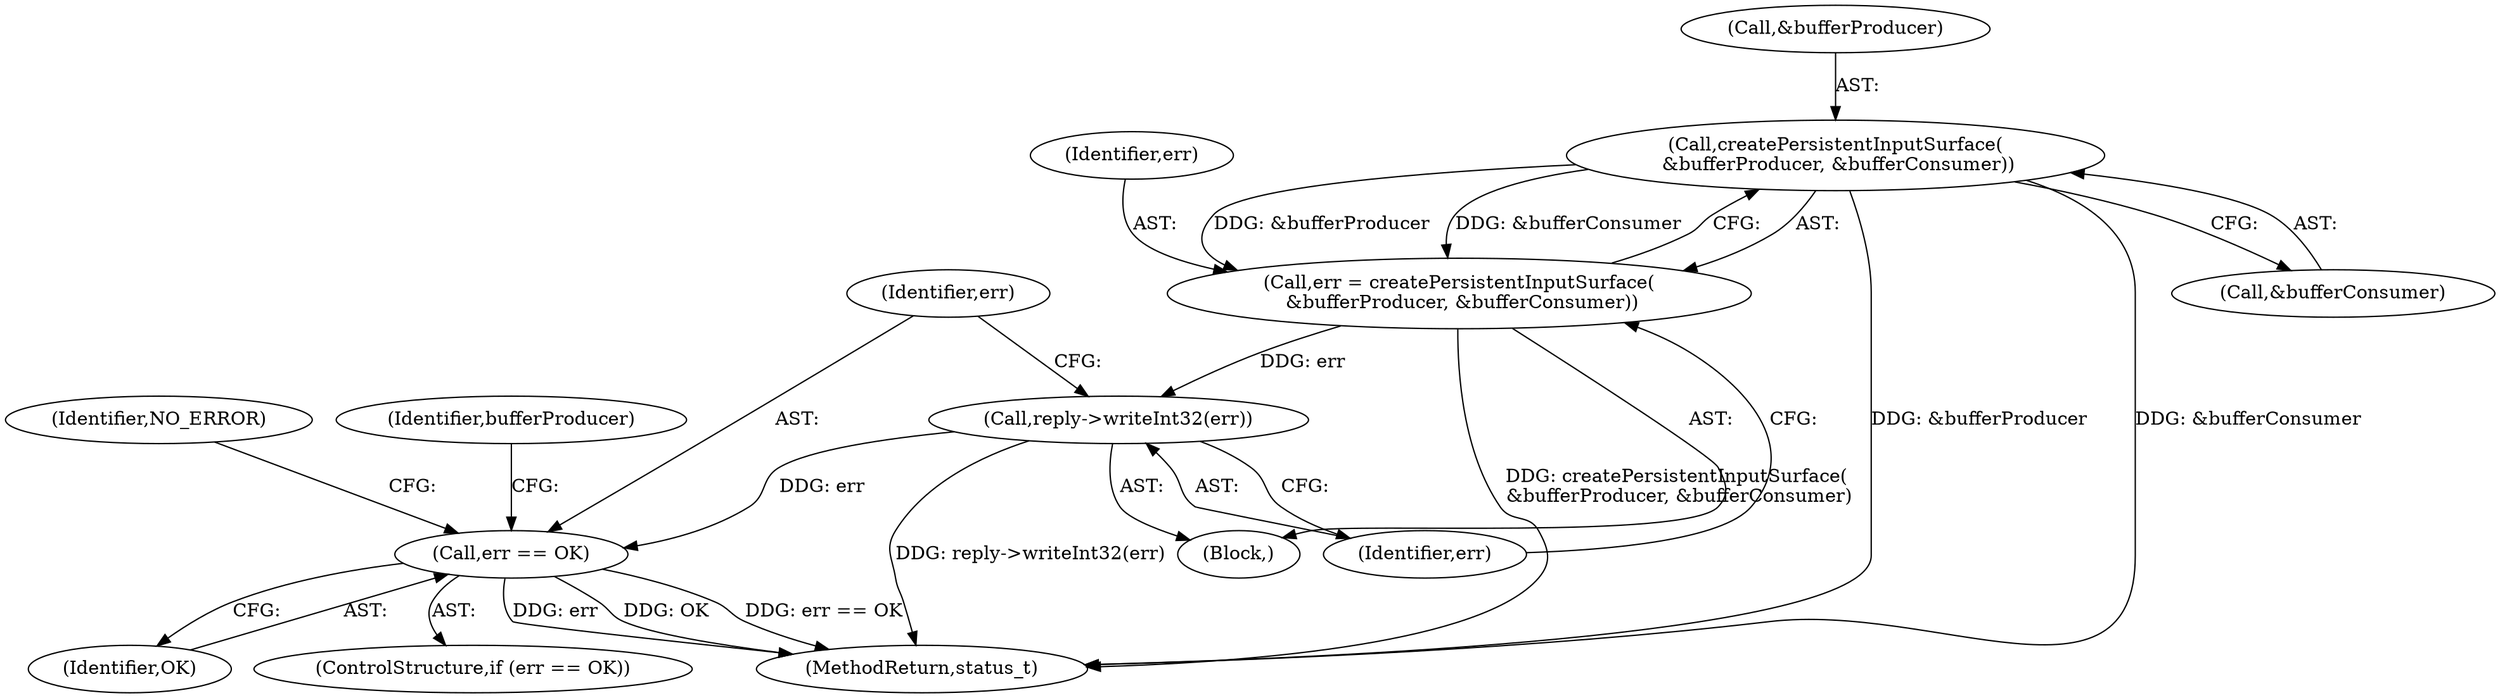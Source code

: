 digraph "0_Android_db829699d3293f254a7387894303451a91278986@API" {
"1000851" [label="(Call,createPersistentInputSurface(\n &bufferProducer, &bufferConsumer))"];
"1000849" [label="(Call,err = createPersistentInputSurface(\n &bufferProducer, &bufferConsumer))"];
"1000856" [label="(Call,reply->writeInt32(err))"];
"1000859" [label="(Call,err == OK)"];
"1000850" [label="(Identifier,err)"];
"1000859" [label="(Call,err == OK)"];
"1000861" [label="(Identifier,OK)"];
"1001353" [label="(MethodReturn,status_t)"];
"1000857" [label="(Identifier,err)"];
"1000870" [label="(Identifier,NO_ERROR)"];
"1000851" [label="(Call,createPersistentInputSurface(\n &bufferProducer, &bufferConsumer))"];
"1000856" [label="(Call,reply->writeInt32(err))"];
"1000852" [label="(Call,&bufferProducer)"];
"1000849" [label="(Call,err = createPersistentInputSurface(\n &bufferProducer, &bufferConsumer))"];
"1000858" [label="(ControlStructure,if (err == OK))"];
"1000865" [label="(Identifier,bufferProducer)"];
"1000841" [label="(Block,)"];
"1000854" [label="(Call,&bufferConsumer)"];
"1000860" [label="(Identifier,err)"];
"1000851" -> "1000849"  [label="AST: "];
"1000851" -> "1000854"  [label="CFG: "];
"1000852" -> "1000851"  [label="AST: "];
"1000854" -> "1000851"  [label="AST: "];
"1000849" -> "1000851"  [label="CFG: "];
"1000851" -> "1001353"  [label="DDG: &bufferProducer"];
"1000851" -> "1001353"  [label="DDG: &bufferConsumer"];
"1000851" -> "1000849"  [label="DDG: &bufferProducer"];
"1000851" -> "1000849"  [label="DDG: &bufferConsumer"];
"1000849" -> "1000841"  [label="AST: "];
"1000850" -> "1000849"  [label="AST: "];
"1000857" -> "1000849"  [label="CFG: "];
"1000849" -> "1001353"  [label="DDG: createPersistentInputSurface(\n &bufferProducer, &bufferConsumer)"];
"1000849" -> "1000856"  [label="DDG: err"];
"1000856" -> "1000841"  [label="AST: "];
"1000856" -> "1000857"  [label="CFG: "];
"1000857" -> "1000856"  [label="AST: "];
"1000860" -> "1000856"  [label="CFG: "];
"1000856" -> "1001353"  [label="DDG: reply->writeInt32(err)"];
"1000856" -> "1000859"  [label="DDG: err"];
"1000859" -> "1000858"  [label="AST: "];
"1000859" -> "1000861"  [label="CFG: "];
"1000860" -> "1000859"  [label="AST: "];
"1000861" -> "1000859"  [label="AST: "];
"1000865" -> "1000859"  [label="CFG: "];
"1000870" -> "1000859"  [label="CFG: "];
"1000859" -> "1001353"  [label="DDG: err == OK"];
"1000859" -> "1001353"  [label="DDG: err"];
"1000859" -> "1001353"  [label="DDG: OK"];
}
